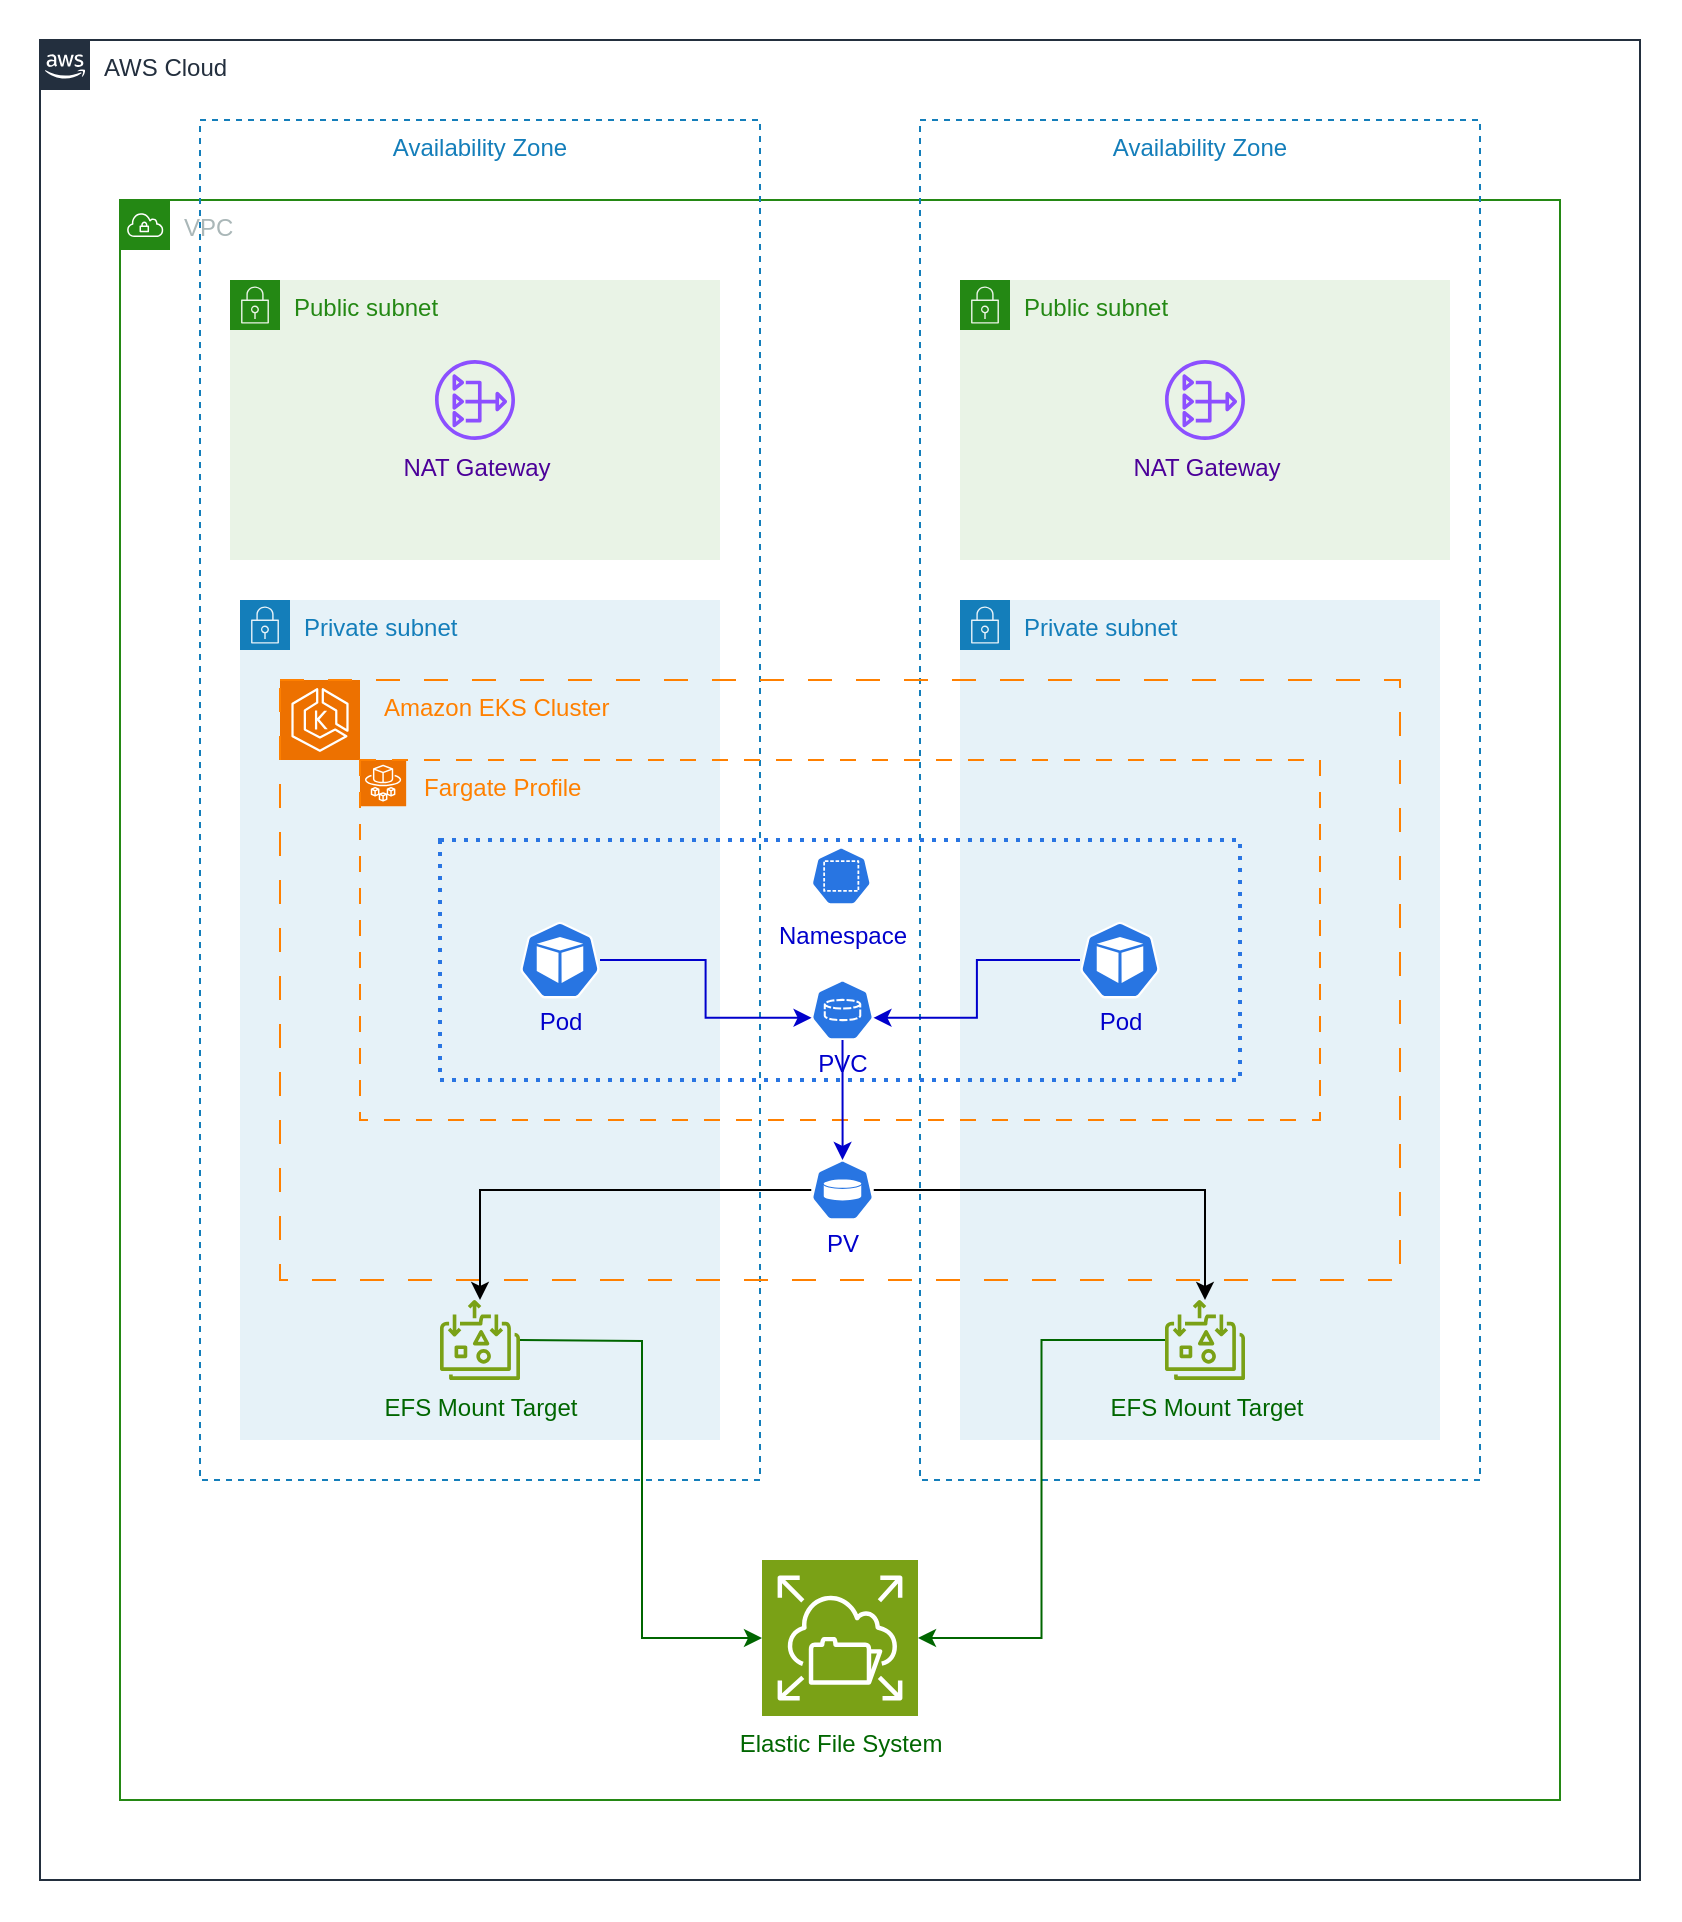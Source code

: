 <mxfile version="21.8.2" type="device">
  <diagram name="Page-1" id="OGXTSOc9kHArAdHDJgQ3">
    <mxGraphModel dx="1100" dy="864" grid="1" gridSize="10" guides="1" tooltips="1" connect="1" arrows="1" fold="1" page="1" pageScale="1" pageWidth="850" pageHeight="1100" math="0" shadow="0">
      <root>
        <mxCell id="0" />
        <mxCell id="1" parent="0" />
        <mxCell id="WnrA0tQfM63Jmy4EqSrJ-1" value="" style="rounded=0;whiteSpace=wrap;html=1;fillColor=default;strokeColor=none;" vertex="1" parent="1">
          <mxGeometry y="60" width="840" height="960" as="geometry" />
        </mxCell>
        <mxCell id="WnrA0tQfM63Jmy4EqSrJ-2" value="AWS Cloud" style="points=[[0,0],[0.25,0],[0.5,0],[0.75,0],[1,0],[1,0.25],[1,0.5],[1,0.75],[1,1],[0.75,1],[0.5,1],[0.25,1],[0,1],[0,0.75],[0,0.5],[0,0.25]];outlineConnect=0;gradientColor=none;html=1;whiteSpace=wrap;fontSize=12;fontStyle=0;container=1;pointerEvents=0;collapsible=0;recursiveResize=0;shape=mxgraph.aws4.group;grIcon=mxgraph.aws4.group_aws_cloud_alt;strokeColor=#232F3E;fillColor=none;verticalAlign=top;align=left;spacingLeft=30;fontColor=#232F3E;dashed=0;" vertex="1" parent="1">
          <mxGeometry x="20" y="80" width="800" height="920" as="geometry" />
        </mxCell>
        <mxCell id="WnrA0tQfM63Jmy4EqSrJ-3" value="VPC" style="points=[[0,0],[0.25,0],[0.5,0],[0.75,0],[1,0],[1,0.25],[1,0.5],[1,0.75],[1,1],[0.75,1],[0.5,1],[0.25,1],[0,1],[0,0.75],[0,0.5],[0,0.25]];outlineConnect=0;gradientColor=none;html=1;whiteSpace=wrap;fontSize=12;fontStyle=0;container=1;pointerEvents=0;collapsible=0;recursiveResize=0;shape=mxgraph.aws4.group;grIcon=mxgraph.aws4.group_vpc;strokeColor=#248814;fillColor=none;verticalAlign=top;align=left;spacingLeft=30;fontColor=#AAB7B8;dashed=0;" vertex="1" parent="WnrA0tQfM63Jmy4EqSrJ-2">
          <mxGeometry x="40" y="80" width="720" height="800" as="geometry" />
        </mxCell>
        <mxCell id="WnrA0tQfM63Jmy4EqSrJ-4" value="Private subnet" style="points=[[0,0],[0.25,0],[0.5,0],[0.75,0],[1,0],[1,0.25],[1,0.5],[1,0.75],[1,1],[0.75,1],[0.5,1],[0.25,1],[0,1],[0,0.75],[0,0.5],[0,0.25]];outlineConnect=0;gradientColor=none;html=1;whiteSpace=wrap;fontSize=12;fontStyle=0;container=1;pointerEvents=0;collapsible=0;recursiveResize=0;shape=mxgraph.aws4.group;grIcon=mxgraph.aws4.group_security_group;grStroke=0;strokeColor=#147EBA;fillColor=#E6F2F8;verticalAlign=top;align=left;spacingLeft=30;fontColor=#147EBA;dashed=0;" vertex="1" parent="WnrA0tQfM63Jmy4EqSrJ-3">
          <mxGeometry x="420" y="200" width="240" height="420" as="geometry" />
        </mxCell>
        <mxCell id="WnrA0tQfM63Jmy4EqSrJ-5" value="Availability Zone" style="fillColor=none;strokeColor=#147EBA;dashed=1;verticalAlign=top;fontStyle=0;fontColor=#147EBA;whiteSpace=wrap;html=1;" vertex="1" parent="WnrA0tQfM63Jmy4EqSrJ-3">
          <mxGeometry x="400" y="-40" width="280" height="680" as="geometry" />
        </mxCell>
        <mxCell id="WnrA0tQfM63Jmy4EqSrJ-6" value="Public subnet" style="points=[[0,0],[0.25,0],[0.5,0],[0.75,0],[1,0],[1,0.25],[1,0.5],[1,0.75],[1,1],[0.75,1],[0.5,1],[0.25,1],[0,1],[0,0.75],[0,0.5],[0,0.25]];outlineConnect=0;gradientColor=none;html=1;whiteSpace=wrap;fontSize=12;fontStyle=0;container=1;pointerEvents=0;collapsible=0;recursiveResize=0;shape=mxgraph.aws4.group;grIcon=mxgraph.aws4.group_security_group;grStroke=0;strokeColor=#248814;fillColor=#E9F3E6;verticalAlign=top;align=left;spacingLeft=30;fontColor=#248814;dashed=0;" vertex="1" parent="WnrA0tQfM63Jmy4EqSrJ-3">
          <mxGeometry x="420" y="40" width="245" height="140" as="geometry" />
        </mxCell>
        <mxCell id="WnrA0tQfM63Jmy4EqSrJ-7" value="NAT Gateway" style="sketch=0;outlineConnect=0;fontColor=#4C0099;gradientColor=none;fillColor=#8C4FFF;strokeColor=none;dashed=0;verticalLabelPosition=bottom;verticalAlign=top;align=center;html=1;fontSize=12;fontStyle=0;aspect=fixed;pointerEvents=1;shape=mxgraph.aws4.nat_gateway;" vertex="1" parent="WnrA0tQfM63Jmy4EqSrJ-6">
          <mxGeometry x="102.5" y="40" width="40" height="40" as="geometry" />
        </mxCell>
        <mxCell id="WnrA0tQfM63Jmy4EqSrJ-8" value="Elastic File System" style="sketch=0;points=[[0,0,0],[0.25,0,0],[0.5,0,0],[0.75,0,0],[1,0,0],[0,1,0],[0.25,1,0],[0.5,1,0],[0.75,1,0],[1,1,0],[0,0.25,0],[0,0.5,0],[0,0.75,0],[1,0.25,0],[1,0.5,0],[1,0.75,0]];outlineConnect=0;fontColor=#006600;fillColor=#7AA116;strokeColor=#ffffff;dashed=0;verticalLabelPosition=bottom;verticalAlign=top;align=center;html=1;fontSize=12;fontStyle=0;aspect=fixed;shape=mxgraph.aws4.resourceIcon;resIcon=mxgraph.aws4.elastic_file_system;" vertex="1" parent="WnrA0tQfM63Jmy4EqSrJ-3">
          <mxGeometry x="321" y="680" width="78" height="78" as="geometry" />
        </mxCell>
        <mxCell id="WnrA0tQfM63Jmy4EqSrJ-9" value="EFS Mount Target" style="sketch=0;outlineConnect=0;fontColor=#006600;gradientColor=none;fillColor=#7AA116;strokeColor=none;dashed=0;verticalLabelPosition=bottom;verticalAlign=top;align=center;html=1;fontSize=12;fontStyle=0;aspect=fixed;pointerEvents=1;shape=mxgraph.aws4.elastic_file_system_standard;" vertex="1" parent="WnrA0tQfM63Jmy4EqSrJ-3">
          <mxGeometry x="522.5" y="550" width="40" height="40" as="geometry" />
        </mxCell>
        <mxCell id="WnrA0tQfM63Jmy4EqSrJ-10" style="edgeStyle=orthogonalEdgeStyle;rounded=0;orthogonalLoop=1;jettySize=auto;html=1;entryX=1;entryY=0.5;entryDx=0;entryDy=0;entryPerimeter=0;fontColor=#006600;strokeColor=#006600;" edge="1" parent="WnrA0tQfM63Jmy4EqSrJ-3" source="WnrA0tQfM63Jmy4EqSrJ-9" target="WnrA0tQfM63Jmy4EqSrJ-8">
          <mxGeometry relative="1" as="geometry" />
        </mxCell>
        <mxCell id="WnrA0tQfM63Jmy4EqSrJ-11" value="Availability Zone" style="fillColor=none;strokeColor=#147EBA;dashed=1;verticalAlign=top;fontStyle=0;fontColor=#147EBA;whiteSpace=wrap;html=1;" vertex="1" parent="WnrA0tQfM63Jmy4EqSrJ-2">
          <mxGeometry x="80" y="40" width="280" height="680" as="geometry" />
        </mxCell>
        <mxCell id="WnrA0tQfM63Jmy4EqSrJ-12" value="Public subnet" style="points=[[0,0],[0.25,0],[0.5,0],[0.75,0],[1,0],[1,0.25],[1,0.5],[1,0.75],[1,1],[0.75,1],[0.5,1],[0.25,1],[0,1],[0,0.75],[0,0.5],[0,0.25]];outlineConnect=0;gradientColor=none;html=1;whiteSpace=wrap;fontSize=12;fontStyle=0;container=1;pointerEvents=0;collapsible=0;recursiveResize=0;shape=mxgraph.aws4.group;grIcon=mxgraph.aws4.group_security_group;grStroke=0;strokeColor=#248814;fillColor=#E9F3E6;verticalAlign=top;align=left;spacingLeft=30;fontColor=#248814;dashed=0;" vertex="1" parent="WnrA0tQfM63Jmy4EqSrJ-2">
          <mxGeometry x="95" y="120" width="245" height="140" as="geometry" />
        </mxCell>
        <mxCell id="WnrA0tQfM63Jmy4EqSrJ-13" value="NAT Gateway" style="sketch=0;outlineConnect=0;fontColor=#4C0099;gradientColor=none;fillColor=#8C4FFF;strokeColor=none;dashed=0;verticalLabelPosition=bottom;verticalAlign=top;align=center;html=1;fontSize=12;fontStyle=0;aspect=fixed;pointerEvents=1;shape=mxgraph.aws4.nat_gateway;" vertex="1" parent="WnrA0tQfM63Jmy4EqSrJ-12">
          <mxGeometry x="102.5" y="40" width="40" height="40" as="geometry" />
        </mxCell>
        <mxCell id="WnrA0tQfM63Jmy4EqSrJ-14" value="Private subnet" style="points=[[0,0],[0.25,0],[0.5,0],[0.75,0],[1,0],[1,0.25],[1,0.5],[1,0.75],[1,1],[0.75,1],[0.5,1],[0.25,1],[0,1],[0,0.75],[0,0.5],[0,0.25]];outlineConnect=0;gradientColor=none;html=1;whiteSpace=wrap;fontSize=12;fontStyle=0;container=1;pointerEvents=0;collapsible=0;recursiveResize=0;shape=mxgraph.aws4.group;grIcon=mxgraph.aws4.group_security_group;grStroke=0;strokeColor=#147EBA;fillColor=#E6F2F8;verticalAlign=top;align=left;spacingLeft=30;fontColor=#147EBA;dashed=0;" vertex="1" parent="WnrA0tQfM63Jmy4EqSrJ-2">
          <mxGeometry x="100" y="280" width="240" height="420" as="geometry" />
        </mxCell>
        <mxCell id="WnrA0tQfM63Jmy4EqSrJ-15" value="EFS Mount Target" style="sketch=0;outlineConnect=0;fontColor=#006600;gradientColor=none;fillColor=#7AA116;strokeColor=none;dashed=0;verticalLabelPosition=bottom;verticalAlign=top;align=center;html=1;fontSize=12;fontStyle=0;aspect=fixed;pointerEvents=1;shape=mxgraph.aws4.elastic_file_system_standard;" vertex="1" parent="WnrA0tQfM63Jmy4EqSrJ-14">
          <mxGeometry x="100" y="350" width="40" height="40" as="geometry" />
        </mxCell>
        <mxCell id="WnrA0tQfM63Jmy4EqSrJ-16" value="" style="sketch=0;points=[[0,0,0],[0.25,0,0],[0.5,0,0],[0.75,0,0],[1,0,0],[0,1,0],[0.25,1,0],[0.5,1,0],[0.75,1,0],[1,1,0],[0,0.25,0],[0,0.5,0],[0,0.75,0],[1,0.25,0],[1,0.5,0],[1,0.75,0]];outlineConnect=0;fontColor=#232F3E;fillColor=#ED7100;strokeColor=#ffffff;dashed=0;verticalLabelPosition=bottom;verticalAlign=top;align=center;html=1;fontSize=12;fontStyle=0;aspect=fixed;shape=mxgraph.aws4.resourceIcon;resIcon=mxgraph.aws4.eks;" vertex="1" parent="WnrA0tQfM63Jmy4EqSrJ-2">
          <mxGeometry x="120" y="320" width="40" height="40" as="geometry" />
        </mxCell>
        <mxCell id="WnrA0tQfM63Jmy4EqSrJ-17" value="Amazon EKS Cluster" style="fillColor=none;strokeColor=#FF8000;dashed=1;verticalAlign=top;fontStyle=0;fontColor=#FF8000;whiteSpace=wrap;html=1;align=left;spacingRight=0;spacingLeft=50;dashPattern=12 12;" vertex="1" parent="WnrA0tQfM63Jmy4EqSrJ-2">
          <mxGeometry x="120" y="320" width="560" height="300" as="geometry" />
        </mxCell>
        <mxCell id="WnrA0tQfM63Jmy4EqSrJ-18" value="" style="sketch=0;points=[[0,0,0],[0.25,0,0],[0.5,0,0],[0.75,0,0],[1,0,0],[0,1,0],[0.25,1,0],[0.5,1,0],[0.75,1,0],[1,1,0],[0,0.25,0],[0,0.5,0],[0,0.75,0],[1,0.25,0],[1,0.5,0],[1,0.75,0]];outlineConnect=0;fontColor=#232F3E;fillColor=#ED7100;strokeColor=#FFFFFF;dashed=0;verticalLabelPosition=bottom;verticalAlign=top;align=center;html=1;fontSize=12;fontStyle=0;aspect=fixed;shape=mxgraph.aws4.resourceIcon;resIcon=mxgraph.aws4.fargate;" vertex="1" parent="WnrA0tQfM63Jmy4EqSrJ-2">
          <mxGeometry x="160" y="360" width="23.077" height="23.077" as="geometry" />
        </mxCell>
        <mxCell id="WnrA0tQfM63Jmy4EqSrJ-19" value="Fargate Profile" style="fillColor=none;strokeColor=#FF8000;dashed=1;verticalAlign=top;fontStyle=0;fontColor=#FF8000;whiteSpace=wrap;html=1;align=left;spacingLeft=30;dashPattern=8 8;" vertex="1" parent="WnrA0tQfM63Jmy4EqSrJ-2">
          <mxGeometry x="160" y="360" width="480" height="180" as="geometry" />
        </mxCell>
        <mxCell id="WnrA0tQfM63Jmy4EqSrJ-20" value="" style="fillColor=none;strokeColor=#2975e2;dashed=1;verticalAlign=top;fontStyle=0;fontColor=#5A6C86;whiteSpace=wrap;html=1;strokeWidth=2;dashPattern=1 2;" vertex="1" parent="WnrA0tQfM63Jmy4EqSrJ-2">
          <mxGeometry x="200" y="400" width="400" height="120" as="geometry" />
        </mxCell>
        <mxCell id="WnrA0tQfM63Jmy4EqSrJ-21" value="Pod" style="sketch=0;html=1;dashed=0;whitespace=wrap;fillColor=#2875E2;strokeColor=#ffffff;points=[[0.005,0.63,0],[0.1,0.2,0],[0.9,0.2,0],[0.5,0,0],[0.995,0.63,0],[0.72,0.99,0],[0.5,1,0],[0.28,0.99,0]];verticalLabelPosition=bottom;align=center;verticalAlign=top;shape=mxgraph.kubernetes.icon;prIcon=pod;fontColor=#0000CC;aspect=fixed;spacing=0;" vertex="1" parent="WnrA0tQfM63Jmy4EqSrJ-2">
          <mxGeometry x="520" y="440.8" width="40" height="38.4" as="geometry" />
        </mxCell>
        <mxCell id="WnrA0tQfM63Jmy4EqSrJ-22" value="Pod" style="sketch=0;html=1;dashed=0;whitespace=wrap;fillColor=#2875E2;strokeColor=#ffffff;points=[[0.005,0.63,0],[0.1,0.2,0],[0.9,0.2,0],[0.5,0,0],[0.995,0.63,0],[0.72,0.99,0],[0.5,1,0],[0.28,0.99,0]];verticalLabelPosition=bottom;align=center;verticalAlign=top;shape=mxgraph.kubernetes.icon;prIcon=pod;fontColor=#0000CC;aspect=fixed;spacing=0;" vertex="1" parent="WnrA0tQfM63Jmy4EqSrJ-2">
          <mxGeometry x="240" y="440.8" width="40" height="38.4" as="geometry" />
        </mxCell>
        <mxCell id="WnrA0tQfM63Jmy4EqSrJ-23" value="Namespace" style="sketch=0;html=1;dashed=0;whitespace=wrap;fillColor=#2875E2;strokeColor=#ffffff;points=[[0.005,0.63,0],[0.1,0.2,0],[0.9,0.2,0],[0.5,0,0],[0.995,0.63,0],[0.72,0.99,0],[0.5,1,0],[0.28,0.99,0]];verticalLabelPosition=bottom;align=center;verticalAlign=top;shape=mxgraph.kubernetes.icon;prIcon=ns;fontColor=#0000CC;aspect=fixed;strokeWidth=2;spacing=0;" vertex="1" parent="WnrA0tQfM63Jmy4EqSrJ-2">
          <mxGeometry x="385.63" y="400" width="30" height="36" as="geometry" />
        </mxCell>
        <mxCell id="WnrA0tQfM63Jmy4EqSrJ-24" value="PVC" style="sketch=0;html=1;dashed=0;whitespace=wrap;fillColor=#2875E2;strokeColor=#ffffff;points=[[0.005,0.63,0],[0.1,0.2,0],[0.9,0.2,0],[0.5,0,0],[0.995,0.63,0],[0.72,0.99,0],[0.5,1,0],[0.28,0.99,0]];verticalLabelPosition=bottom;align=center;verticalAlign=top;shape=mxgraph.kubernetes.icon;prIcon=pvc;aspect=fixed;fontColor=#0000CC;spacing=0;" vertex="1" parent="WnrA0tQfM63Jmy4EqSrJ-2">
          <mxGeometry x="385.63" y="470" width="31.25" height="30" as="geometry" />
        </mxCell>
        <mxCell id="WnrA0tQfM63Jmy4EqSrJ-25" style="edgeStyle=orthogonalEdgeStyle;rounded=0;orthogonalLoop=1;jettySize=auto;html=1;fontColor=#0000CC;" edge="1" parent="WnrA0tQfM63Jmy4EqSrJ-2" source="WnrA0tQfM63Jmy4EqSrJ-27" target="WnrA0tQfM63Jmy4EqSrJ-9">
          <mxGeometry relative="1" as="geometry" />
        </mxCell>
        <mxCell id="WnrA0tQfM63Jmy4EqSrJ-26" style="edgeStyle=orthogonalEdgeStyle;rounded=0;orthogonalLoop=1;jettySize=auto;html=1;fontColor=#0000CC;" edge="1" parent="WnrA0tQfM63Jmy4EqSrJ-2" source="WnrA0tQfM63Jmy4EqSrJ-27" target="WnrA0tQfM63Jmy4EqSrJ-15">
          <mxGeometry relative="1" as="geometry" />
        </mxCell>
        <mxCell id="WnrA0tQfM63Jmy4EqSrJ-27" value="PV" style="sketch=0;html=1;dashed=0;whitespace=wrap;fillColor=#2875E2;strokeColor=#ffffff;points=[[0.005,0.63,0],[0.1,0.2,0],[0.9,0.2,0],[0.5,0,0],[0.995,0.63,0],[0.72,0.99,0],[0.5,1,0],[0.28,0.99,0]];verticalLabelPosition=bottom;align=center;verticalAlign=top;shape=mxgraph.kubernetes.icon;prIcon=pv;aspect=fixed;fontColor=#0000CC;spacing=0;" vertex="1" parent="WnrA0tQfM63Jmy4EqSrJ-2">
          <mxGeometry x="385.63" y="560" width="31.25" height="30" as="geometry" />
        </mxCell>
        <mxCell id="WnrA0tQfM63Jmy4EqSrJ-28" style="edgeStyle=orthogonalEdgeStyle;rounded=0;orthogonalLoop=1;jettySize=auto;html=1;entryX=0.995;entryY=0.63;entryDx=0;entryDy=0;entryPerimeter=0;strokeColor=#0000CC;" edge="1" parent="WnrA0tQfM63Jmy4EqSrJ-2" source="WnrA0tQfM63Jmy4EqSrJ-21" target="WnrA0tQfM63Jmy4EqSrJ-24">
          <mxGeometry relative="1" as="geometry" />
        </mxCell>
        <mxCell id="WnrA0tQfM63Jmy4EqSrJ-29" style="edgeStyle=orthogonalEdgeStyle;rounded=0;orthogonalLoop=1;jettySize=auto;html=1;entryX=0.005;entryY=0.63;entryDx=0;entryDy=0;entryPerimeter=0;strokeColor=#0000CC;" edge="1" parent="WnrA0tQfM63Jmy4EqSrJ-2" source="WnrA0tQfM63Jmy4EqSrJ-22" target="WnrA0tQfM63Jmy4EqSrJ-24">
          <mxGeometry relative="1" as="geometry" />
        </mxCell>
        <mxCell id="WnrA0tQfM63Jmy4EqSrJ-30" style="edgeStyle=orthogonalEdgeStyle;rounded=0;orthogonalLoop=1;jettySize=auto;html=1;exitX=0.5;exitY=1;exitDx=0;exitDy=0;exitPerimeter=0;entryX=0.5;entryY=0;entryDx=0;entryDy=0;entryPerimeter=0;strokeColor=#0000CC;" edge="1" parent="WnrA0tQfM63Jmy4EqSrJ-2" source="WnrA0tQfM63Jmy4EqSrJ-24" target="WnrA0tQfM63Jmy4EqSrJ-27">
          <mxGeometry relative="1" as="geometry">
            <Array as="points">
              <mxPoint x="401" y="550" />
              <mxPoint x="401" y="550" />
            </Array>
          </mxGeometry>
        </mxCell>
        <mxCell id="WnrA0tQfM63Jmy4EqSrJ-31" style="edgeStyle=orthogonalEdgeStyle;rounded=0;orthogonalLoop=1;jettySize=auto;html=1;entryX=0;entryY=0.5;entryDx=0;entryDy=0;entryPerimeter=0;fontColor=#006600;strokeColor=#006600;" edge="1" parent="WnrA0tQfM63Jmy4EqSrJ-2" target="WnrA0tQfM63Jmy4EqSrJ-8">
          <mxGeometry relative="1" as="geometry">
            <mxPoint x="240" y="650" as="sourcePoint" />
          </mxGeometry>
        </mxCell>
      </root>
    </mxGraphModel>
  </diagram>
</mxfile>
